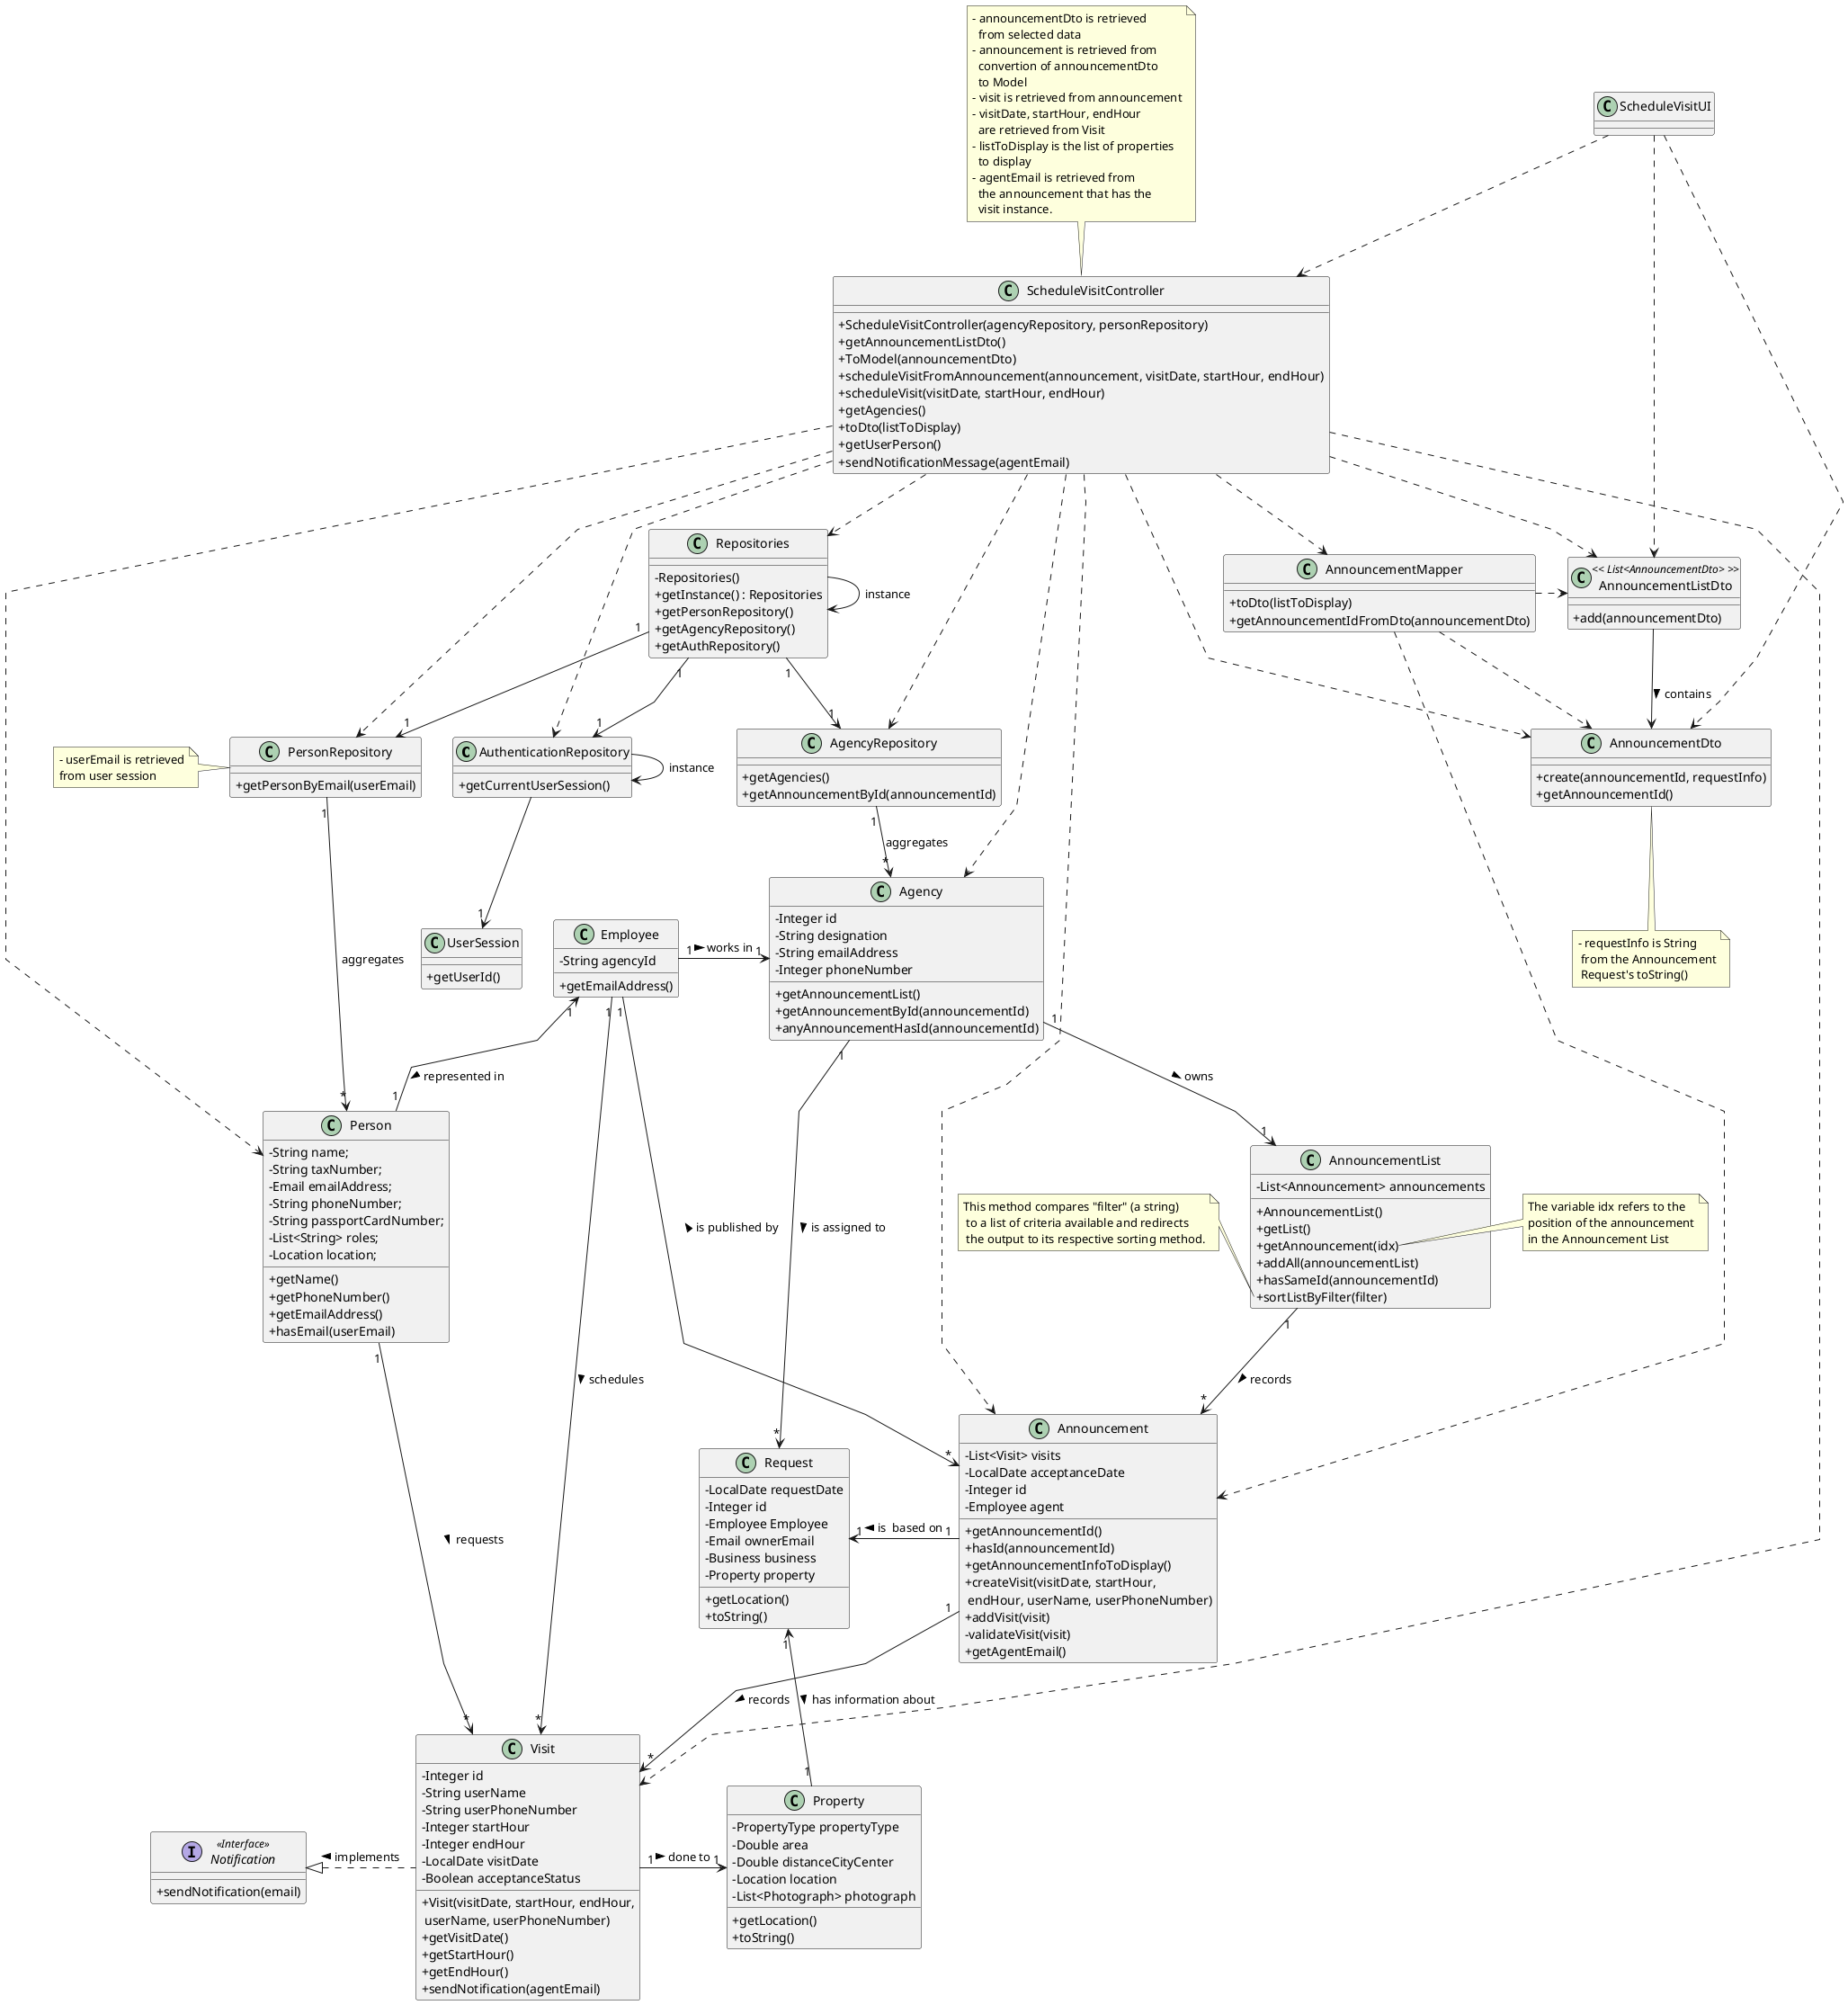 @startuml
'skinparam monochrome true
skinparam packageStyle rectangle
skinparam shadowing false
skinparam linetype polyline
'skinparam linetype orto

skinparam classAttributeIconSize 0

'left to right direction

class AuthenticationRepository
{
    + getCurrentUserSession()
}

class UserSession
{
    + getUserId()
}

class Visit {
    - Integer id
    - String userName
    - String userPhoneNumber
    - Integer startHour
    - Integer endHour
    - LocalDate visitDate
    - Boolean acceptanceStatus
    + Visit(visitDate, startHour, endHour,\n userName, userPhoneNumber)
    + getVisitDate()
    + getStartHour()
    + getEndHour()
    + sendNotification(agentEmail)
}

class AgencyRepository {
    + getAgencies()
    + getAnnouncementById(announcementId)
}

class Agency {
    - Integer id
    - String designation
    - String emailAddress
    - Integer phoneNumber
    + getAnnouncementList()
    + getAnnouncementById(announcementId)
    + anyAnnouncementHasId(announcementId)
}

class Repositories {
    - Repositories()
    + getInstance() : Repositories
    + getPersonRepository()
    + getAgencyRepository()
    + getAuthRepository()
}

class ScheduleVisitController {
    + ScheduleVisitController(agencyRepository, personRepository)
    + getAnnouncementListDto()
    + ToModel(announcementDto)
    + scheduleVisitFromAnnouncement(announcement, visitDate, startHour, endHour)
    + scheduleVisit(visitDate, startHour, endHour)
    + getAgencies()
    + toDto(listToDisplay)
    + getUserPerson()
    + sendNotificationMessage(agentEmail)
}

note top of ScheduleVisitController
    - announcementDto is retrieved
      from selected data
    - announcement is retrieved from
      convertion of announcementDto
      to Model
    - visit is retrieved from announcement
    - visitDate, startHour, endHour
      are retrieved from Visit
    - listToDisplay is the list of properties
      to display
    - agentEmail is retrieved from
      the announcement that has the
      visit instance.
end note

class ScheduleVisitUI {
}

class Announcement {
    - List<Visit> visits
    - LocalDate acceptanceDate
    - Integer id
    - Employee agent
    + getAnnouncementId()
    + hasId(announcementId)
    + getAnnouncementInfoToDisplay()
    + createVisit(visitDate, startHour,\n endHour, userName, userPhoneNumber)
    + addVisit(visit)
    - validateVisit(visit)
    + getAgentEmail()

}

class AnnouncementMapper {
    + toDto(listToDisplay)
    + getAnnouncementIdFromDto(announcementDto)
}

class AnnouncementList {
    - List<Announcement> announcements
    + AnnouncementList()
    + getList()
    + getAnnouncement(idx)
    + addAll(announcementList)
    + hasSameId(announcementId)
    + sortListByFilter(filter)
}

note right of AnnouncementList::getAnnouncement
The variable idx refers to the
position of the announcement
in the Announcement List
end note

note left of AnnouncementList::sortListByFilter
This method compares "filter" (a string)
 to a list of criteria available and redirects
 the output to its respective sorting method.
end note


class AnnouncementDto{
    + create(announcementId, requestInfo)
    + getAnnouncementId()
}

note bottom of AnnouncementDto
    - requestInfo is String
     from the Announcement
     Request's toString()
end note

class AnnouncementListDto << List<AnnouncementDto> >>{

    + add(announcementDto)
}

class Request{
    - LocalDate requestDate
    - Integer id
    - Employee Employee
    - Email ownerEmail
    - Business business
    - Property property
    + getLocation()
    + toString()
}

'class Business{
'    - Double amount
'    - BusinessType businessType
'    + toString()
'}

class Property {
    - PropertyType propertyType
    - Double area
    - Double distanceCityCenter
    - Location location
    - List<Photograph> photograph
    + getLocation()
    + toString()
    }

class Employee{
    - String agencyId
    + getEmailAddress()
}

class Person{
    - String name;
    - String taxNumber;
    - Email emailAddress;
    - String phoneNumber;
    - String passportCardNumber;
    - List<String> roles;
    - Location location;
    + getName()
    + getPhoneNumber()
    + getEmailAddress()
    + hasEmail(userEmail)
}

class PersonRepository {
    + getPersonByEmail(userEmail)
}

note left of PersonRepository
    - userEmail is retrieved
    from user session
end note

Interface Notification << Interface >> {
    + sendNotification(email)
}

'RELATIONS

ScheduleVisitUI ..> ScheduleVisitController

Repositories -> Repositories : instance

AuthenticationRepository -> AuthenticationRepository : instance

AuthenticationRepository --> "1" UserSession

ScheduleVisitController ..> AuthenticationRepository

ScheduleVisitController ..> Repositories

Repositories "1" --> "1" PersonRepository

Repositories "1" --> "1" AgencyRepository

Repositories "1" --> "1" AuthenticationRepository

ScheduleVisitController ..> PersonRepository

ScheduleVisitController ..> AgencyRepository

ScheduleVisitController ..> Agency

AgencyRepository "1" --> "*" Agency : aggregates

PersonRepository "1" --> "*" Person : aggregates

ScheduleVisitController ..> Person

ScheduleVisitController ..> Visit

ScheduleVisitController .> Announcement

ScheduleVisitController ..> AnnouncementMapper

AnnouncementMapper ..> Announcement

AnnouncementMapper ..> AnnouncementDto

AnnouncementMapper .right.> AnnouncementListDto

ScheduleVisitController .> AnnouncementListDto

ScheduleVisitController .> AnnouncementDto

ScheduleVisitUI .> AnnouncementListDto

ScheduleVisitUI .> AnnouncementDto

AnnouncementListDto -> AnnouncementDto : contains >

Person "1" -up-> "1" Employee: represented in <
Employee "1" --> "*" Announcement: is published by <
Employee "1" -> "*" Visit: schedules >
Person "1" --> "*" Visit:  requests >
Visit "1" -right-> "1" Property: done to >
Announcement "1" -down-> "*" Visit : records >
Employee "1" -> "1" Agency: works in  >
Agency "1" --> "1" AnnouncementList : owns >
AnnouncementList "1" --> "*" Announcement: records >
Property "1" -left-> "1" Request : < has information about
'Request "1" -left "1" Business: is described by >
Announcement "1" -left-> "1" Request : is  based on >
Agency "1" --> "*" Request : is assigned to >
Visit .up|> Notification : implements >

@enduml